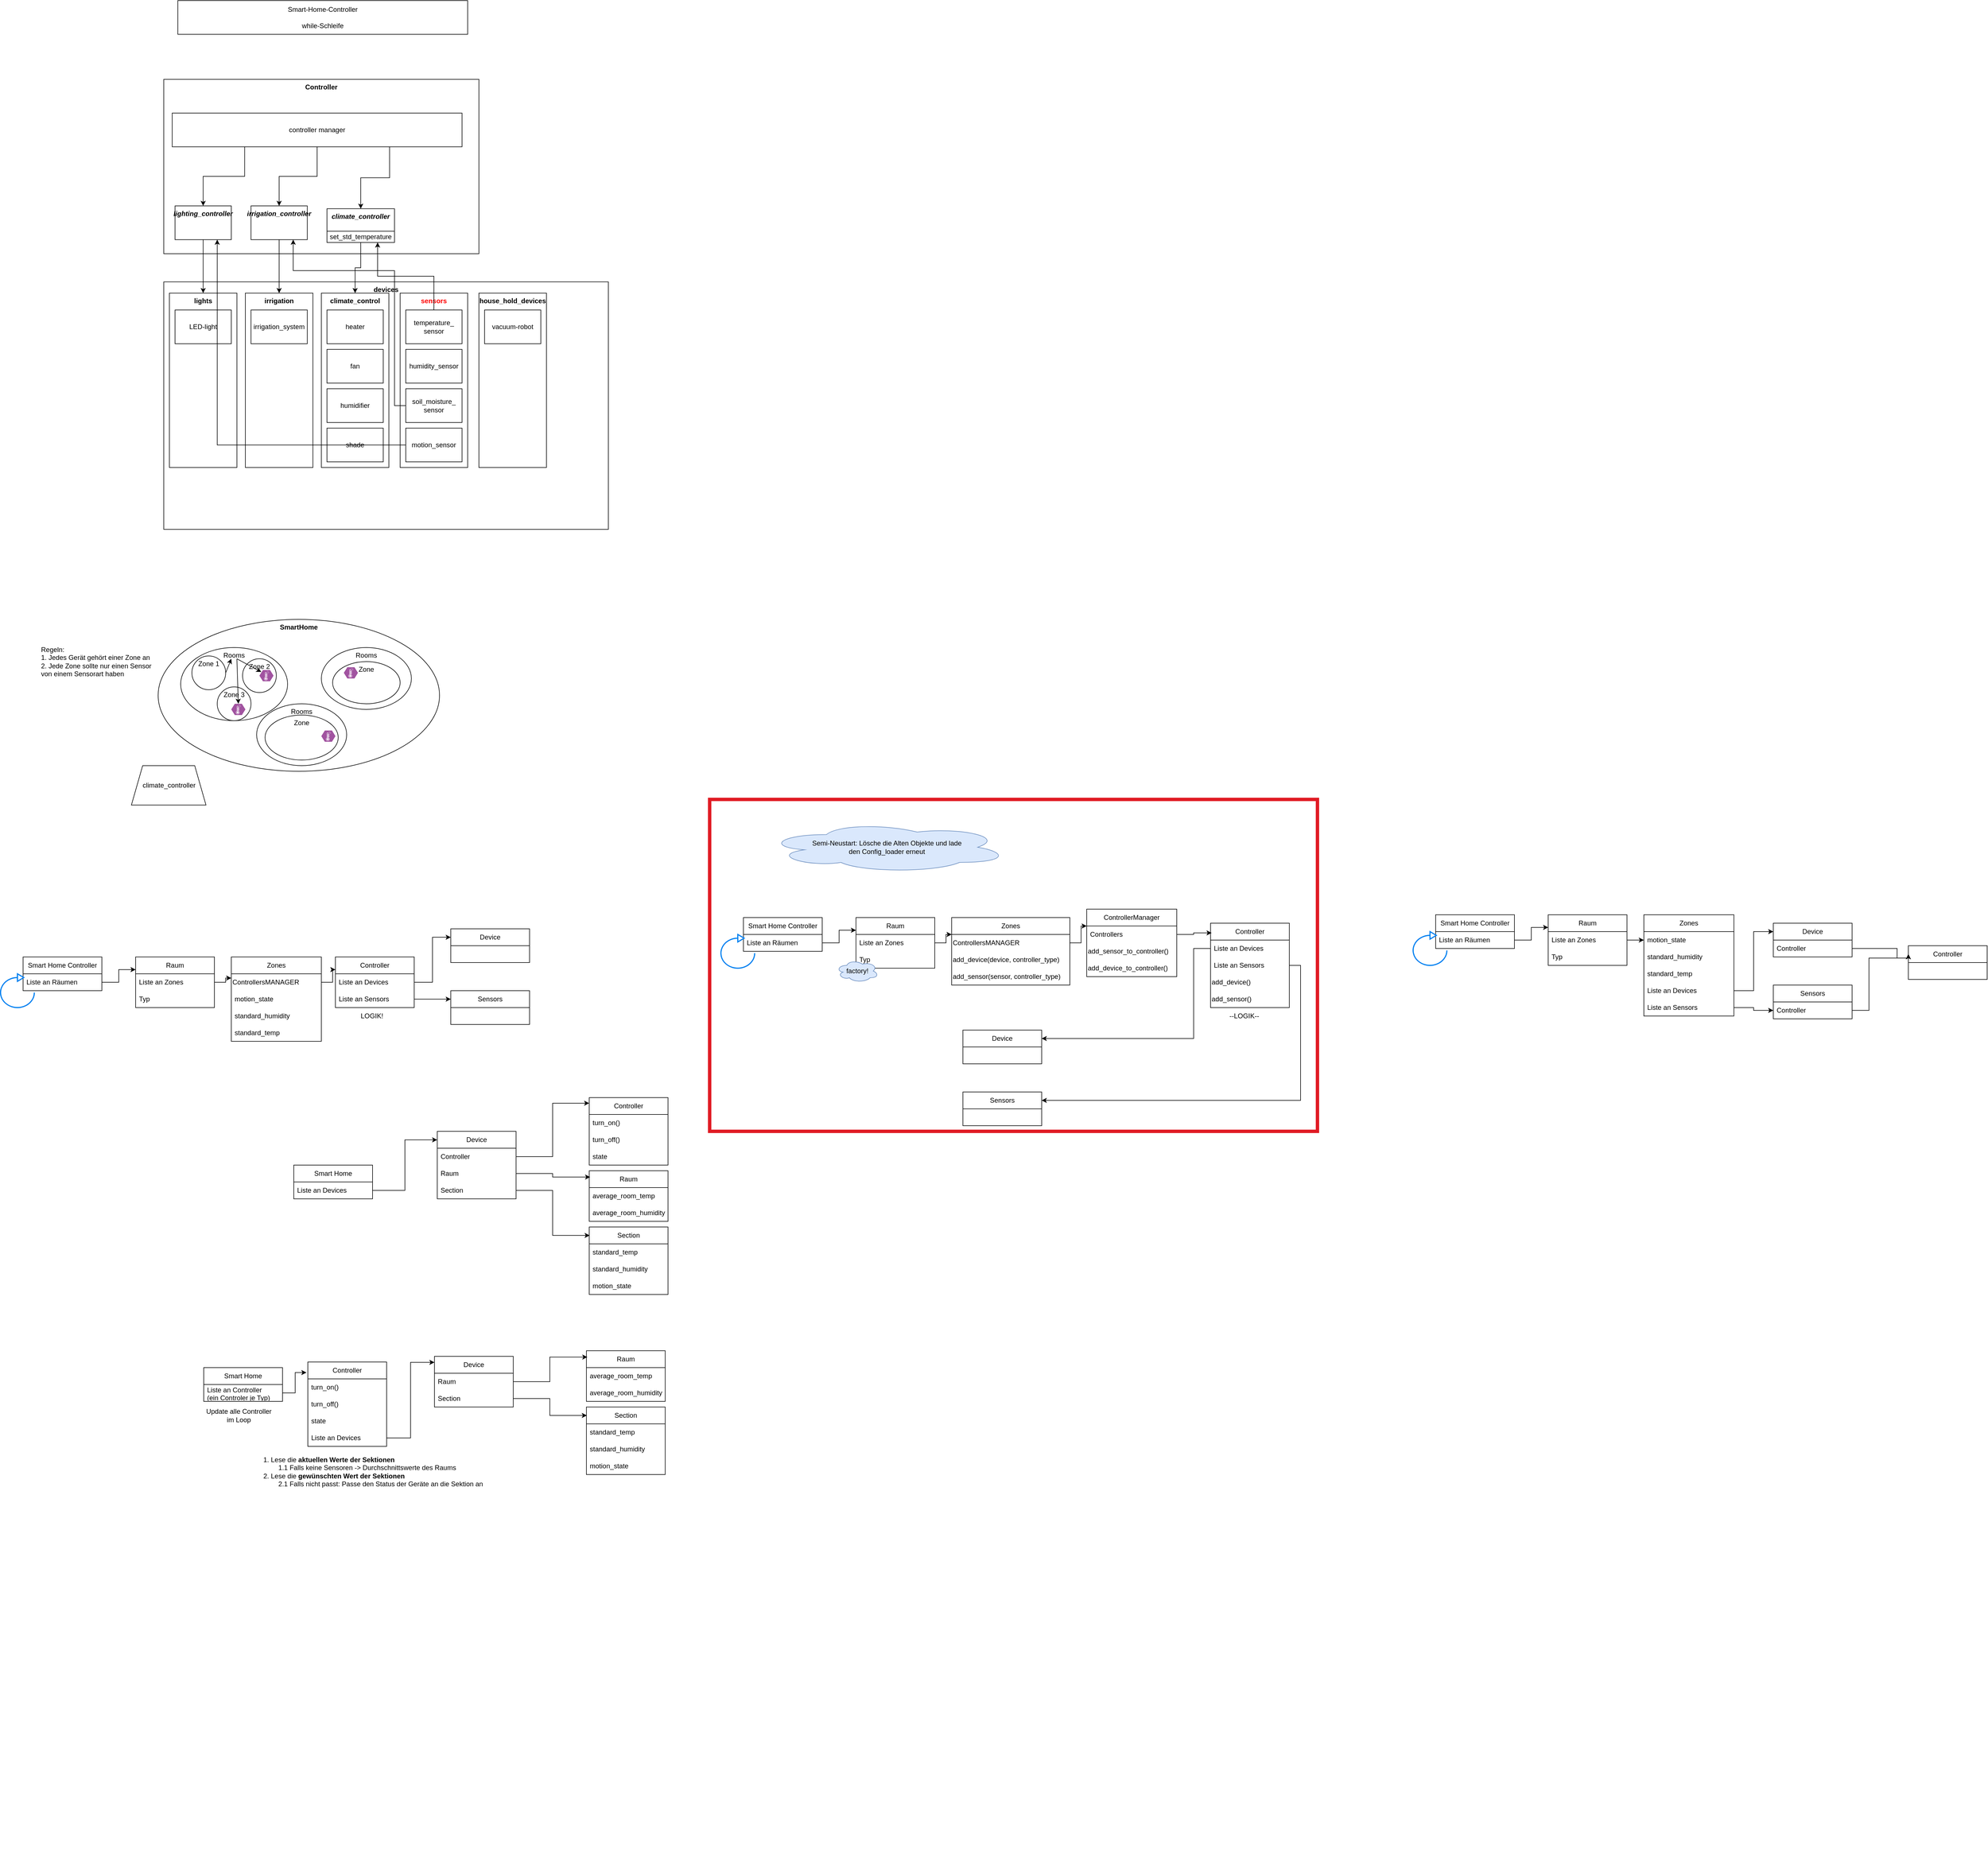 <mxfile version="21.5.0" type="device">
  <diagram name="Page-1" id="3SodYXNcprp1uOWqKZi8">
    <mxGraphModel dx="2950" dy="2312" grid="1" gridSize="10" guides="1" tooltips="1" connect="1" arrows="1" fold="1" page="1" pageScale="1" pageWidth="850" pageHeight="1100" math="0" shadow="0">
      <root>
        <mxCell id="0" />
        <mxCell id="1" parent="0" />
        <mxCell id="ZqLC6Pef5w7ZjlN8De3Y-1" value="" style="rounded=0;whiteSpace=wrap;html=1;fillColor=none;strokeColor=#e01b24;strokeWidth=6;" vertex="1" parent="1">
          <mxGeometry x="1100" y="1180" width="1080" height="590" as="geometry" />
        </mxCell>
        <mxCell id="PADeDN8NEYrVWBf_43Uk-1" value="&lt;div&gt;&lt;b&gt;devices&lt;/b&gt;&lt;/div&gt;" style="rounded=0;whiteSpace=wrap;html=1;verticalAlign=top;" parent="1" vertex="1">
          <mxGeometry x="130" y="260" width="790" height="440" as="geometry" />
        </mxCell>
        <mxCell id="PADeDN8NEYrVWBf_43Uk-6" value="sensors" style="rounded=0;whiteSpace=wrap;html=1;fontStyle=1;verticalAlign=top;fontColor=#FF0000;" parent="1" vertex="1">
          <mxGeometry x="550" y="280" width="120" height="310" as="geometry" />
        </mxCell>
        <mxCell id="PADeDN8NEYrVWBf_43Uk-17" value="Controller" style="rounded=0;whiteSpace=wrap;html=1;verticalAlign=top;fontStyle=1" parent="1" vertex="1">
          <mxGeometry x="130" y="-100" width="560" height="310" as="geometry" />
        </mxCell>
        <mxCell id="PADeDN8NEYrVWBf_43Uk-2" value="&lt;div&gt;&lt;b&gt;lights&lt;/b&gt;&lt;/div&gt;" style="rounded=0;whiteSpace=wrap;html=1;verticalAlign=top;" parent="1" vertex="1">
          <mxGeometry x="140" y="280" width="120" height="310" as="geometry" />
        </mxCell>
        <mxCell id="PADeDN8NEYrVWBf_43Uk-3" value="&lt;div&gt;&lt;b&gt;irrigation&lt;/b&gt;&lt;/div&gt;" style="rounded=0;whiteSpace=wrap;html=1;verticalAlign=top;" parent="1" vertex="1">
          <mxGeometry x="275" y="280" width="120" height="310" as="geometry" />
        </mxCell>
        <mxCell id="PADeDN8NEYrVWBf_43Uk-4" value="climate_control" style="rounded=0;whiteSpace=wrap;html=1;fontStyle=1;verticalAlign=top;" parent="1" vertex="1">
          <mxGeometry x="410" y="280" width="120" height="310" as="geometry" />
        </mxCell>
        <mxCell id="PADeDN8NEYrVWBf_43Uk-5" value="&lt;div&gt;LED-light&lt;/div&gt;" style="rounded=0;whiteSpace=wrap;html=1;" parent="1" vertex="1">
          <mxGeometry x="150" y="310" width="100" height="60" as="geometry" />
        </mxCell>
        <mxCell id="PADeDN8NEYrVWBf_43Uk-7" value="irrigation_system" style="rounded=0;whiteSpace=wrap;html=1;" parent="1" vertex="1">
          <mxGeometry x="285" y="310" width="100" height="60" as="geometry" />
        </mxCell>
        <mxCell id="PADeDN8NEYrVWBf_43Uk-8" value="heater" style="rounded=0;whiteSpace=wrap;html=1;" parent="1" vertex="1">
          <mxGeometry x="420" y="310" width="100" height="60" as="geometry" />
        </mxCell>
        <mxCell id="PADeDN8NEYrVWBf_43Uk-9" value="fan" style="rounded=0;whiteSpace=wrap;html=1;" parent="1" vertex="1">
          <mxGeometry x="420" y="380" width="100" height="60" as="geometry" />
        </mxCell>
        <mxCell id="PADeDN8NEYrVWBf_43Uk-10" value="humidifier" style="rounded=0;whiteSpace=wrap;html=1;" parent="1" vertex="1">
          <mxGeometry x="420" y="450" width="100" height="60" as="geometry" />
        </mxCell>
        <mxCell id="PADeDN8NEYrVWBf_43Uk-13" value="shade" style="rounded=0;whiteSpace=wrap;html=1;" parent="1" vertex="1">
          <mxGeometry x="420" y="520" width="100" height="60" as="geometry" />
        </mxCell>
        <mxCell id="PADeDN8NEYrVWBf_43Uk-21" style="edgeStyle=orthogonalEdgeStyle;rounded=0;orthogonalLoop=1;jettySize=auto;html=1;exitX=0.5;exitY=0;exitDx=0;exitDy=0;entryX=0.75;entryY=1;entryDx=0;entryDy=0;" parent="1" source="PADeDN8NEYrVWBf_43Uk-14" target="PADeDN8NEYrVWBf_43Uk-20" edge="1">
          <mxGeometry relative="1" as="geometry" />
        </mxCell>
        <mxCell id="PADeDN8NEYrVWBf_43Uk-14" value="&lt;div&gt;temperature_&lt;/div&gt;&lt;div&gt;sensor&lt;/div&gt;" style="rounded=0;whiteSpace=wrap;html=1;" parent="1" vertex="1">
          <mxGeometry x="560" y="310" width="100" height="60" as="geometry" />
        </mxCell>
        <mxCell id="PADeDN8NEYrVWBf_43Uk-15" value="humidity_sensor" style="rounded=0;whiteSpace=wrap;html=1;" parent="1" vertex="1">
          <mxGeometry x="560" y="380" width="100" height="60" as="geometry" />
        </mxCell>
        <mxCell id="PADeDN8NEYrVWBf_43Uk-23" style="edgeStyle=orthogonalEdgeStyle;rounded=0;orthogonalLoop=1;jettySize=auto;html=1;exitX=0;exitY=0.5;exitDx=0;exitDy=0;entryX=0.75;entryY=1;entryDx=0;entryDy=0;" parent="1" source="PADeDN8NEYrVWBf_43Uk-16" target="PADeDN8NEYrVWBf_43Uk-22" edge="1">
          <mxGeometry relative="1" as="geometry">
            <Array as="points">
              <mxPoint x="540" y="480" />
              <mxPoint x="540" y="240" />
              <mxPoint x="360" y="240" />
            </Array>
          </mxGeometry>
        </mxCell>
        <mxCell id="PADeDN8NEYrVWBf_43Uk-16" value="&lt;div&gt;soil_moisture_&lt;/div&gt;&lt;div&gt;sensor&lt;/div&gt;" style="rounded=0;whiteSpace=wrap;html=1;" parent="1" vertex="1">
          <mxGeometry x="560" y="450" width="100" height="60" as="geometry" />
        </mxCell>
        <mxCell id="PADeDN8NEYrVWBf_43Uk-19" style="edgeStyle=orthogonalEdgeStyle;rounded=0;orthogonalLoop=1;jettySize=auto;html=1;exitX=0.5;exitY=1;exitDx=0;exitDy=0;entryX=0.5;entryY=0;entryDx=0;entryDy=0;" parent="1" source="PADeDN8NEYrVWBf_43Uk-18" target="PADeDN8NEYrVWBf_43Uk-4" edge="1">
          <mxGeometry relative="1" as="geometry" />
        </mxCell>
        <mxCell id="PADeDN8NEYrVWBf_43Uk-18" value="&lt;i&gt;&lt;b&gt;climate_controller&lt;/b&gt;&lt;/i&gt;" style="rounded=0;whiteSpace=wrap;html=1;verticalAlign=top;" parent="1" vertex="1">
          <mxGeometry x="420" y="130" width="120" height="60" as="geometry" />
        </mxCell>
        <mxCell id="PADeDN8NEYrVWBf_43Uk-20" value="set_std_temperature" style="rounded=0;whiteSpace=wrap;html=1;" parent="1" vertex="1">
          <mxGeometry x="420" y="170" width="120" height="20" as="geometry" />
        </mxCell>
        <mxCell id="PADeDN8NEYrVWBf_43Uk-24" style="edgeStyle=orthogonalEdgeStyle;rounded=0;orthogonalLoop=1;jettySize=auto;html=1;exitX=0.5;exitY=1;exitDx=0;exitDy=0;" parent="1" source="PADeDN8NEYrVWBf_43Uk-22" edge="1">
          <mxGeometry relative="1" as="geometry">
            <mxPoint x="335" y="280" as="targetPoint" />
          </mxGeometry>
        </mxCell>
        <mxCell id="PADeDN8NEYrVWBf_43Uk-22" value="&lt;i&gt;&lt;b&gt;irrigation_controller&lt;/b&gt;&lt;/i&gt;" style="rounded=0;whiteSpace=wrap;html=1;verticalAlign=top;" parent="1" vertex="1">
          <mxGeometry x="285" y="125" width="100" height="60" as="geometry" />
        </mxCell>
        <mxCell id="PADeDN8NEYrVWBf_43Uk-28" style="edgeStyle=orthogonalEdgeStyle;rounded=0;orthogonalLoop=1;jettySize=auto;html=1;exitX=0.5;exitY=1;exitDx=0;exitDy=0;" parent="1" source="PADeDN8NEYrVWBf_43Uk-27" edge="1">
          <mxGeometry relative="1" as="geometry">
            <mxPoint x="200" y="280" as="targetPoint" />
          </mxGeometry>
        </mxCell>
        <mxCell id="PADeDN8NEYrVWBf_43Uk-27" value="&lt;div&gt;&lt;i&gt;&lt;b&gt;lighting_controller&lt;/b&gt;&lt;/i&gt;&lt;/div&gt;" style="rounded=0;whiteSpace=wrap;html=1;verticalAlign=top;" parent="1" vertex="1">
          <mxGeometry x="150" y="125" width="100" height="60" as="geometry" />
        </mxCell>
        <mxCell id="PADeDN8NEYrVWBf_43Uk-30" style="edgeStyle=orthogonalEdgeStyle;rounded=0;orthogonalLoop=1;jettySize=auto;html=1;exitX=0;exitY=0.5;exitDx=0;exitDy=0;entryX=0.75;entryY=1;entryDx=0;entryDy=0;" parent="1" source="PADeDN8NEYrVWBf_43Uk-29" target="PADeDN8NEYrVWBf_43Uk-27" edge="1">
          <mxGeometry relative="1" as="geometry" />
        </mxCell>
        <mxCell id="PADeDN8NEYrVWBf_43Uk-29" value="&lt;div&gt;motion_sensor&lt;/div&gt;" style="rounded=0;whiteSpace=wrap;html=1;" parent="1" vertex="1">
          <mxGeometry x="560" y="520" width="100" height="60" as="geometry" />
        </mxCell>
        <mxCell id="PADeDN8NEYrVWBf_43Uk-35" value="&lt;div&gt;Smart-Home-Controller&lt;/div&gt;&lt;br&gt;while-Schleife" style="rounded=0;whiteSpace=wrap;html=1;" parent="1" vertex="1">
          <mxGeometry x="155" y="-240" width="515" height="60" as="geometry" />
        </mxCell>
        <mxCell id="PADeDN8NEYrVWBf_43Uk-187" style="edgeStyle=orthogonalEdgeStyle;rounded=0;orthogonalLoop=1;jettySize=auto;html=1;exitX=0.25;exitY=1;exitDx=0;exitDy=0;" parent="1" source="PADeDN8NEYrVWBf_43Uk-36" target="PADeDN8NEYrVWBf_43Uk-27" edge="1">
          <mxGeometry relative="1" as="geometry" />
        </mxCell>
        <mxCell id="PADeDN8NEYrVWBf_43Uk-188" style="edgeStyle=orthogonalEdgeStyle;rounded=0;orthogonalLoop=1;jettySize=auto;html=1;exitX=0.5;exitY=1;exitDx=0;exitDy=0;entryX=0.5;entryY=0;entryDx=0;entryDy=0;" parent="1" source="PADeDN8NEYrVWBf_43Uk-36" target="PADeDN8NEYrVWBf_43Uk-22" edge="1">
          <mxGeometry relative="1" as="geometry" />
        </mxCell>
        <mxCell id="PADeDN8NEYrVWBf_43Uk-189" style="edgeStyle=orthogonalEdgeStyle;rounded=0;orthogonalLoop=1;jettySize=auto;html=1;exitX=0.75;exitY=1;exitDx=0;exitDy=0;entryX=0.5;entryY=0;entryDx=0;entryDy=0;" parent="1" source="PADeDN8NEYrVWBf_43Uk-36" target="PADeDN8NEYrVWBf_43Uk-18" edge="1">
          <mxGeometry relative="1" as="geometry" />
        </mxCell>
        <mxCell id="PADeDN8NEYrVWBf_43Uk-36" value="controller manager" style="rounded=0;whiteSpace=wrap;html=1;" parent="1" vertex="1">
          <mxGeometry x="145" y="-40" width="515" height="60" as="geometry" />
        </mxCell>
        <mxCell id="PADeDN8NEYrVWBf_43Uk-40" value="house_hold_devices" style="rounded=0;whiteSpace=wrap;html=1;fontStyle=1;verticalAlign=top;" parent="1" vertex="1">
          <mxGeometry x="690" y="280" width="120" height="310" as="geometry" />
        </mxCell>
        <mxCell id="PADeDN8NEYrVWBf_43Uk-41" value="vacuum-robot" style="rounded=0;whiteSpace=wrap;html=1;" parent="1" vertex="1">
          <mxGeometry x="700" y="310" width="100" height="60" as="geometry" />
        </mxCell>
        <mxCell id="PADeDN8NEYrVWBf_43Uk-42" value="SmartHome" style="ellipse;whiteSpace=wrap;html=1;fontStyle=1;verticalAlign=top;" parent="1" vertex="1">
          <mxGeometry x="120" y="860" width="500" height="270" as="geometry" />
        </mxCell>
        <mxCell id="PADeDN8NEYrVWBf_43Uk-44" value="&lt;div&gt;Rooms&lt;/div&gt;" style="ellipse;whiteSpace=wrap;html=1;verticalAlign=top;" parent="1" vertex="1">
          <mxGeometry x="160" y="910" width="190" height="130" as="geometry" />
        </mxCell>
        <mxCell id="PADeDN8NEYrVWBf_43Uk-45" value="&lt;div&gt;Rooms&lt;/div&gt;" style="ellipse;whiteSpace=wrap;html=1;verticalAlign=top;" parent="1" vertex="1">
          <mxGeometry x="410" y="910" width="160" height="110" as="geometry" />
        </mxCell>
        <mxCell id="PADeDN8NEYrVWBf_43Uk-46" value="&lt;div&gt;Rooms&lt;/div&gt;" style="ellipse;whiteSpace=wrap;html=1;verticalAlign=top;" parent="1" vertex="1">
          <mxGeometry x="295" y="1010" width="160" height="110" as="geometry" />
        </mxCell>
        <mxCell id="PADeDN8NEYrVWBf_43Uk-47" value="&lt;div&gt;Zone 1 &lt;/div&gt;" style="ellipse;whiteSpace=wrap;html=1;horizontal=1;verticalAlign=top;" parent="1" vertex="1">
          <mxGeometry x="180" y="925" width="60" height="60" as="geometry" />
        </mxCell>
        <mxCell id="PADeDN8NEYrVWBf_43Uk-48" value="Zone 2" style="ellipse;whiteSpace=wrap;html=1;horizontal=1;verticalAlign=top;" parent="1" vertex="1">
          <mxGeometry x="270" y="930" width="60" height="60" as="geometry" />
        </mxCell>
        <mxCell id="PADeDN8NEYrVWBf_43Uk-49" value="Zone" style="ellipse;whiteSpace=wrap;html=1;horizontal=1;verticalAlign=top;" parent="1" vertex="1">
          <mxGeometry x="310" y="1030" width="130" height="80" as="geometry" />
        </mxCell>
        <mxCell id="PADeDN8NEYrVWBf_43Uk-50" value="Zone" style="ellipse;whiteSpace=wrap;html=1;horizontal=1;verticalAlign=top;" parent="1" vertex="1">
          <mxGeometry x="430" y="935" width="120" height="75" as="geometry" />
        </mxCell>
        <mxCell id="PADeDN8NEYrVWBf_43Uk-53" value="" style="shape=image;html=1;verticalAlign=top;verticalLabelPosition=bottom;labelBackgroundColor=#ffffff;imageAspect=0;aspect=fixed;image=https://cdn2.iconfinder.com/data/icons/home-sweet-home-4/320/fan-128.png;fontColor=#FF2D03;" parent="1" vertex="1">
          <mxGeometry x="180" y="942.5" width="25" height="25" as="geometry" />
        </mxCell>
        <mxCell id="PADeDN8NEYrVWBf_43Uk-54" value="" style="shape=image;html=1;verticalAlign=top;verticalLabelPosition=bottom;labelBackgroundColor=#ffffff;imageAspect=0;aspect=fixed;image=https://cdn2.iconfinder.com/data/icons/home-sweet-home-4/320/fan-128.png;fontColor=#FF2D03;" parent="1" vertex="1">
          <mxGeometry x="205" y="942.5" width="25" height="25" as="geometry" />
        </mxCell>
        <mxCell id="PADeDN8NEYrVWBf_43Uk-55" value="" style="shape=image;html=1;verticalAlign=top;verticalLabelPosition=bottom;labelBackgroundColor=#ffffff;imageAspect=0;aspect=fixed;image=https://cdn2.iconfinder.com/data/icons/home-sweet-home-4/320/fan-128.png;fontColor=#FF2D03;" parent="1" vertex="1">
          <mxGeometry x="275" y="947.5" width="25" height="25" as="geometry" />
        </mxCell>
        <mxCell id="PADeDN8NEYrVWBf_43Uk-56" value="" style="shape=image;html=1;verticalAlign=top;verticalLabelPosition=bottom;labelBackgroundColor=#ffffff;imageAspect=0;aspect=fixed;image=https://cdn2.iconfinder.com/data/icons/home-sweet-home-4/320/fan-128.png;fontColor=#FF2D03;" parent="1" vertex="1">
          <mxGeometry x="335" y="1057.5" width="25" height="25" as="geometry" />
        </mxCell>
        <mxCell id="PADeDN8NEYrVWBf_43Uk-57" value="" style="shape=image;html=1;verticalAlign=top;verticalLabelPosition=bottom;labelBackgroundColor=#ffffff;imageAspect=0;aspect=fixed;image=https://cdn2.iconfinder.com/data/icons/home-sweet-home-4/320/fan-128.png;fontColor=#FF2D03;" parent="1" vertex="1">
          <mxGeometry x="357.5" y="1057.5" width="25" height="25" as="geometry" />
        </mxCell>
        <mxCell id="PADeDN8NEYrVWBf_43Uk-58" value="" style="shape=image;html=1;verticalAlign=top;verticalLabelPosition=bottom;labelBackgroundColor=#ffffff;imageAspect=0;aspect=fixed;image=https://cdn2.iconfinder.com/data/icons/home-sweet-home-4/320/fan-128.png;fontColor=#FF2D03;" parent="1" vertex="1">
          <mxGeometry x="350" y="1075" width="25" height="25" as="geometry" />
        </mxCell>
        <mxCell id="PADeDN8NEYrVWBf_43Uk-59" value="" style="shape=image;html=1;verticalAlign=top;verticalLabelPosition=bottom;labelBackgroundColor=#ffffff;imageAspect=0;aspect=fixed;image=https://cdn2.iconfinder.com/data/icons/home-sweet-home-4/320/fan-128.png;fontColor=#FF2D03;" parent="1" vertex="1">
          <mxGeometry x="487.5" y="965" width="25" height="25" as="geometry" />
        </mxCell>
        <mxCell id="PADeDN8NEYrVWBf_43Uk-60" value="" style="verticalLabelPosition=bottom;sketch=0;html=1;fillColor=#A153A0;strokeColor=#ffffff;verticalAlign=top;align=center;points=[[0,0.5,0],[0.125,0.25,0],[0.25,0,0],[0.5,0,0],[0.75,0,0],[0.875,0.25,0],[1,0.5,0],[0.875,0.75,0],[0.75,1,0],[0.5,1,0],[0.125,0.75,0]];pointerEvents=1;shape=mxgraph.cisco_safe.compositeIcon;bgIcon=mxgraph.cisco_safe.design.blank_device;resIcon=mxgraph.cisco_safe.design.sensor;" parent="1" vertex="1">
          <mxGeometry x="300" y="950" width="25" height="20" as="geometry" />
        </mxCell>
        <mxCell id="PADeDN8NEYrVWBf_43Uk-61" value="" style="verticalLabelPosition=bottom;sketch=0;html=1;fillColor=#A153A0;strokeColor=#ffffff;verticalAlign=top;align=center;points=[[0,0.5,0],[0.125,0.25,0],[0.25,0,0],[0.5,0,0],[0.75,0,0],[0.875,0.25,0],[1,0.5,0],[0.875,0.75,0],[0.75,1,0],[0.5,1,0],[0.125,0.75,0]];pointerEvents=1;shape=mxgraph.cisco_safe.compositeIcon;bgIcon=mxgraph.cisco_safe.design.blank_device;resIcon=mxgraph.cisco_safe.design.sensor;" parent="1" vertex="1">
          <mxGeometry x="410" y="1057.5" width="25" height="20" as="geometry" />
        </mxCell>
        <mxCell id="PADeDN8NEYrVWBf_43Uk-62" value="" style="verticalLabelPosition=bottom;sketch=0;html=1;fillColor=#A153A0;strokeColor=#ffffff;verticalAlign=top;align=center;points=[[0,0.5,0],[0.125,0.25,0],[0.25,0,0],[0.5,0,0],[0.75,0,0],[0.875,0.25,0],[1,0.5,0],[0.875,0.75,0],[0.75,1,0],[0.5,1,0],[0.125,0.75,0]];pointerEvents=1;shape=mxgraph.cisco_safe.compositeIcon;bgIcon=mxgraph.cisco_safe.design.blank_device;resIcon=mxgraph.cisco_safe.design.sensor;" parent="1" vertex="1">
          <mxGeometry x="450" y="945" width="25" height="20" as="geometry" />
        </mxCell>
        <mxCell id="PADeDN8NEYrVWBf_43Uk-63" value="&lt;div&gt;Zone 3&lt;/div&gt;" style="ellipse;whiteSpace=wrap;html=1;horizontal=1;verticalAlign=top;" parent="1" vertex="1">
          <mxGeometry x="225" y="980" width="60" height="60" as="geometry" />
        </mxCell>
        <mxCell id="PADeDN8NEYrVWBf_43Uk-64" value="" style="verticalLabelPosition=bottom;sketch=0;html=1;fillColor=#A153A0;strokeColor=#ffffff;verticalAlign=top;align=center;points=[[0,0.5,0],[0.125,0.25,0],[0.25,0,0],[0.5,0,0],[0.75,0,0],[0.875,0.25,0],[1,0.5,0],[0.875,0.75,0],[0.75,1,0],[0.5,1,0],[0.125,0.75,0]];pointerEvents=1;shape=mxgraph.cisco_safe.compositeIcon;bgIcon=mxgraph.cisco_safe.design.blank_device;resIcon=mxgraph.cisco_safe.design.sensor;" parent="1" vertex="1">
          <mxGeometry x="250" y="1010" width="25" height="20" as="geometry" />
        </mxCell>
        <mxCell id="PADeDN8NEYrVWBf_43Uk-66" value="" style="endArrow=classic;html=1;rounded=0;exitX=1;exitY=0.5;exitDx=0;exitDy=0;" parent="1" source="PADeDN8NEYrVWBf_43Uk-47" edge="1">
          <mxGeometry width="50" height="50" relative="1" as="geometry">
            <mxPoint x="220" y="960" as="sourcePoint" />
            <mxPoint x="250" y="930" as="targetPoint" />
          </mxGeometry>
        </mxCell>
        <mxCell id="PADeDN8NEYrVWBf_43Uk-67" value="" style="endArrow=classic;html=1;rounded=0;exitX=0.526;exitY=0.154;exitDx=0;exitDy=0;exitPerimeter=0;entryX=0.131;entryY=0.169;entryDx=0;entryDy=0;entryPerimeter=0;" parent="1" source="PADeDN8NEYrVWBf_43Uk-44" target="PADeDN8NEYrVWBf_43Uk-60" edge="1">
          <mxGeometry width="50" height="50" relative="1" as="geometry">
            <mxPoint x="250" y="980" as="sourcePoint" />
            <mxPoint x="300" y="930" as="targetPoint" />
          </mxGeometry>
        </mxCell>
        <mxCell id="PADeDN8NEYrVWBf_43Uk-69" value="" style="endArrow=classic;html=1;rounded=0;exitX=0.526;exitY=0.154;exitDx=0;exitDy=0;exitPerimeter=0;entryX=0.5;entryY=0;entryDx=0;entryDy=0;entryPerimeter=0;" parent="1" source="PADeDN8NEYrVWBf_43Uk-44" target="PADeDN8NEYrVWBf_43Uk-64" edge="1">
          <mxGeometry width="50" height="50" relative="1" as="geometry">
            <mxPoint x="250" y="980" as="sourcePoint" />
            <mxPoint x="300" y="930" as="targetPoint" />
          </mxGeometry>
        </mxCell>
        <mxCell id="PADeDN8NEYrVWBf_43Uk-70" value="&lt;div align=&quot;left&quot;&gt;Regeln:&lt;/div&gt;&lt;div align=&quot;left&quot;&gt;1. Jedes Gerät gehört einer Zone an&lt;br&gt;&lt;/div&gt;&lt;div&gt;2. Jede Zone sollte nur einen Sensor von einem Sensorart haben&lt;br&gt;&lt;/div&gt;" style="text;html=1;strokeColor=none;fillColor=none;align=left;verticalAlign=top;whiteSpace=wrap;rounded=0;" parent="1" vertex="1">
          <mxGeometry x="-90" y="900" width="210" height="130" as="geometry" />
        </mxCell>
        <mxCell id="PADeDN8NEYrVWBf_43Uk-73" value="climate_controller" style="shape=trapezoid;perimeter=trapezoidPerimeter;whiteSpace=wrap;html=1;fixedSize=1;" parent="1" vertex="1">
          <mxGeometry x="72.5" y="1120" width="132.5" height="70" as="geometry" />
        </mxCell>
        <mxCell id="PADeDN8NEYrVWBf_43Uk-74" value="" style="shape=image;html=1;verticalAlign=top;verticalLabelPosition=bottom;labelBackgroundColor=#ffffff;imageAspect=0;aspect=fixed;image=https://cdn2.iconfinder.com/data/icons/home-sweet-home-4/320/fan-128.png;fontColor=#FF2D03;" parent="1" vertex="1">
          <mxGeometry x="97.5" y="1165" width="25" height="25" as="geometry" />
        </mxCell>
        <mxCell id="PADeDN8NEYrVWBf_43Uk-75" value="" style="shape=image;html=1;verticalAlign=top;verticalLabelPosition=bottom;labelBackgroundColor=#ffffff;imageAspect=0;aspect=fixed;image=https://cdn2.iconfinder.com/data/icons/home-sweet-home-4/320/fan-128.png;fontColor=#FF2D03;" parent="1" vertex="1">
          <mxGeometry x="122.5" y="1165" width="25" height="25" as="geometry" />
        </mxCell>
        <mxCell id="PADeDN8NEYrVWBf_43Uk-76" value="" style="shape=image;html=1;verticalAlign=top;verticalLabelPosition=bottom;labelBackgroundColor=#ffffff;imageAspect=0;aspect=fixed;image=https://cdn2.iconfinder.com/data/icons/home-sweet-home-4/320/fan-128.png;fontColor=#FF2D03;" parent="1" vertex="1">
          <mxGeometry x="155" y="1165" width="25" height="25" as="geometry" />
        </mxCell>
        <mxCell id="PADeDN8NEYrVWBf_43Uk-77" value="Controller" style="swimlane;fontStyle=0;childLayout=stackLayout;horizontal=1;startSize=30;horizontalStack=0;resizeParent=1;resizeParentMax=0;resizeLast=0;collapsible=1;marginBottom=0;whiteSpace=wrap;html=1;" parent="1" vertex="1">
          <mxGeometry x="435" y="1460" width="140" height="90" as="geometry" />
        </mxCell>
        <mxCell id="PADeDN8NEYrVWBf_43Uk-78" value="Liste an Devices" style="text;strokeColor=none;fillColor=none;align=left;verticalAlign=middle;spacingLeft=4;spacingRight=4;overflow=hidden;points=[[0,0.5],[1,0.5]];portConstraint=eastwest;rotatable=0;whiteSpace=wrap;html=1;" parent="PADeDN8NEYrVWBf_43Uk-77" vertex="1">
          <mxGeometry y="30" width="140" height="30" as="geometry" />
        </mxCell>
        <mxCell id="PADeDN8NEYrVWBf_43Uk-174" value="Liste an Sensors" style="text;strokeColor=none;fillColor=none;align=left;verticalAlign=middle;spacingLeft=4;spacingRight=4;overflow=hidden;points=[[0,0.5],[1,0.5]];portConstraint=eastwest;rotatable=0;whiteSpace=wrap;html=1;" parent="PADeDN8NEYrVWBf_43Uk-77" vertex="1">
          <mxGeometry y="60" width="140" height="30" as="geometry" />
        </mxCell>
        <mxCell id="PADeDN8NEYrVWBf_43Uk-81" value="Device" style="swimlane;fontStyle=0;childLayout=stackLayout;horizontal=1;startSize=30;horizontalStack=0;resizeParent=1;resizeParentMax=0;resizeLast=0;collapsible=1;marginBottom=0;whiteSpace=wrap;html=1;" parent="1" vertex="1">
          <mxGeometry x="640" y="1410" width="140" height="60" as="geometry" />
        </mxCell>
        <mxCell id="PADeDN8NEYrVWBf_43Uk-87" value="Raum" style="swimlane;fontStyle=0;childLayout=stackLayout;horizontal=1;startSize=30;horizontalStack=0;resizeParent=1;resizeParentMax=0;resizeLast=0;collapsible=1;marginBottom=0;whiteSpace=wrap;html=1;" parent="1" vertex="1">
          <mxGeometry x="80" y="1460" width="140" height="90" as="geometry" />
        </mxCell>
        <mxCell id="PADeDN8NEYrVWBf_43Uk-88" value="Liste an Zones" style="text;strokeColor=none;fillColor=none;align=left;verticalAlign=middle;spacingLeft=4;spacingRight=4;overflow=hidden;points=[[0,0.5],[1,0.5]];portConstraint=eastwest;rotatable=0;whiteSpace=wrap;html=1;" parent="PADeDN8NEYrVWBf_43Uk-87" vertex="1">
          <mxGeometry y="30" width="140" height="30" as="geometry" />
        </mxCell>
        <mxCell id="PADeDN8NEYrVWBf_43Uk-175" value="Typ" style="text;strokeColor=none;fillColor=none;align=left;verticalAlign=middle;spacingLeft=4;spacingRight=4;overflow=hidden;points=[[0,0.5],[1,0.5]];portConstraint=eastwest;rotatable=0;whiteSpace=wrap;html=1;" parent="PADeDN8NEYrVWBf_43Uk-87" vertex="1">
          <mxGeometry y="60" width="140" height="30" as="geometry" />
        </mxCell>
        <mxCell id="PADeDN8NEYrVWBf_43Uk-92" value="Zones" style="swimlane;fontStyle=0;childLayout=stackLayout;horizontal=1;startSize=30;horizontalStack=0;resizeParent=1;resizeParentMax=0;resizeLast=0;collapsible=1;marginBottom=0;whiteSpace=wrap;html=1;" parent="1" vertex="1">
          <mxGeometry x="250" y="1460" width="160" height="150" as="geometry" />
        </mxCell>
        <mxCell id="PADeDN8NEYrVWBf_43Uk-93" value="&lt;div align=&quot;left&quot;&gt;ControllersMANAGER&lt;br&gt;&lt;/div&gt;" style="text;html=1;align=left;verticalAlign=middle;resizable=0;points=[];autosize=1;strokeColor=none;fillColor=none;" parent="PADeDN8NEYrVWBf_43Uk-92" vertex="1">
          <mxGeometry y="30" width="160" height="30" as="geometry" />
        </mxCell>
        <mxCell id="PADeDN8NEYrVWBf_43Uk-183" value="motion_state" style="text;strokeColor=none;fillColor=none;align=left;verticalAlign=middle;spacingLeft=4;spacingRight=4;overflow=hidden;points=[[0,0.5],[1,0.5]];portConstraint=eastwest;rotatable=0;whiteSpace=wrap;html=1;" parent="PADeDN8NEYrVWBf_43Uk-92" vertex="1">
          <mxGeometry y="60" width="160" height="30" as="geometry" />
        </mxCell>
        <mxCell id="PADeDN8NEYrVWBf_43Uk-182" value="&lt;div&gt;standard_humidity&lt;/div&gt;" style="text;strokeColor=none;fillColor=none;align=left;verticalAlign=middle;spacingLeft=4;spacingRight=4;overflow=hidden;points=[[0,0.5],[1,0.5]];portConstraint=eastwest;rotatable=0;whiteSpace=wrap;html=1;" parent="PADeDN8NEYrVWBf_43Uk-92" vertex="1">
          <mxGeometry y="90" width="160" height="30" as="geometry" />
        </mxCell>
        <mxCell id="PADeDN8NEYrVWBf_43Uk-181" value="standard_temp" style="text;strokeColor=none;fillColor=none;align=left;verticalAlign=middle;spacingLeft=4;spacingRight=4;overflow=hidden;points=[[0,0.5],[1,0.5]];portConstraint=eastwest;rotatable=0;whiteSpace=wrap;html=1;" parent="PADeDN8NEYrVWBf_43Uk-92" vertex="1">
          <mxGeometry y="120" width="160" height="30" as="geometry" />
        </mxCell>
        <mxCell id="PADeDN8NEYrVWBf_43Uk-94" style="edgeStyle=orthogonalEdgeStyle;rounded=0;orthogonalLoop=1;jettySize=auto;html=1;exitX=1;exitY=0.5;exitDx=0;exitDy=0;entryX=0;entryY=0.25;entryDx=0;entryDy=0;" parent="1" source="PADeDN8NEYrVWBf_43Uk-78" target="PADeDN8NEYrVWBf_43Uk-81" edge="1">
          <mxGeometry relative="1" as="geometry" />
        </mxCell>
        <mxCell id="PADeDN8NEYrVWBf_43Uk-95" style="edgeStyle=orthogonalEdgeStyle;rounded=0;orthogonalLoop=1;jettySize=auto;html=1;entryX=0;entryY=0.25;entryDx=0;entryDy=0;" parent="1" source="PADeDN8NEYrVWBf_43Uk-93" target="PADeDN8NEYrVWBf_43Uk-77" edge="1">
          <mxGeometry relative="1" as="geometry" />
        </mxCell>
        <mxCell id="PADeDN8NEYrVWBf_43Uk-96" style="edgeStyle=orthogonalEdgeStyle;rounded=0;orthogonalLoop=1;jettySize=auto;html=1;entryX=0;entryY=0.25;entryDx=0;entryDy=0;" parent="1" source="PADeDN8NEYrVWBf_43Uk-88" target="PADeDN8NEYrVWBf_43Uk-92" edge="1">
          <mxGeometry relative="1" as="geometry" />
        </mxCell>
        <mxCell id="PADeDN8NEYrVWBf_43Uk-100" value="Device" style="swimlane;fontStyle=0;childLayout=stackLayout;horizontal=1;startSize=30;horizontalStack=0;resizeParent=1;resizeParentMax=0;resizeLast=0;collapsible=1;marginBottom=0;whiteSpace=wrap;html=1;" parent="1" vertex="1">
          <mxGeometry x="616" y="1770" width="140" height="120" as="geometry" />
        </mxCell>
        <mxCell id="PADeDN8NEYrVWBf_43Uk-101" value="Controller" style="text;strokeColor=none;fillColor=none;align=left;verticalAlign=middle;spacingLeft=4;spacingRight=4;overflow=hidden;points=[[0,0.5],[1,0.5]];portConstraint=eastwest;rotatable=0;whiteSpace=wrap;html=1;" parent="PADeDN8NEYrVWBf_43Uk-100" vertex="1">
          <mxGeometry y="30" width="140" height="30" as="geometry" />
        </mxCell>
        <mxCell id="PADeDN8NEYrVWBf_43Uk-102" value="Raum" style="text;strokeColor=none;fillColor=none;align=left;verticalAlign=middle;spacingLeft=4;spacingRight=4;overflow=hidden;points=[[0,0.5],[1,0.5]];portConstraint=eastwest;rotatable=0;whiteSpace=wrap;html=1;" parent="PADeDN8NEYrVWBf_43Uk-100" vertex="1">
          <mxGeometry y="60" width="140" height="30" as="geometry" />
        </mxCell>
        <mxCell id="PADeDN8NEYrVWBf_43Uk-103" value="Section" style="text;strokeColor=none;fillColor=none;align=left;verticalAlign=middle;spacingLeft=4;spacingRight=4;overflow=hidden;points=[[0,0.5],[1,0.5]];portConstraint=eastwest;rotatable=0;whiteSpace=wrap;html=1;" parent="PADeDN8NEYrVWBf_43Uk-100" vertex="1">
          <mxGeometry y="90" width="140" height="30" as="geometry" />
        </mxCell>
        <mxCell id="PADeDN8NEYrVWBf_43Uk-104" value="Smart Home Controller" style="swimlane;fontStyle=0;childLayout=stackLayout;horizontal=1;startSize=30;horizontalStack=0;resizeParent=1;resizeParentMax=0;resizeLast=0;collapsible=1;marginBottom=0;whiteSpace=wrap;html=1;" parent="1" vertex="1">
          <mxGeometry x="-120" y="1460" width="140" height="60" as="geometry" />
        </mxCell>
        <mxCell id="PADeDN8NEYrVWBf_43Uk-105" value="Liste an Räumen" style="text;strokeColor=none;fillColor=none;align=left;verticalAlign=middle;spacingLeft=4;spacingRight=4;overflow=hidden;points=[[0,0.5],[1,0.5]];portConstraint=eastwest;rotatable=0;whiteSpace=wrap;html=1;" parent="PADeDN8NEYrVWBf_43Uk-104" vertex="1">
          <mxGeometry y="30" width="140" height="30" as="geometry" />
        </mxCell>
        <mxCell id="PADeDN8NEYrVWBf_43Uk-106" style="edgeStyle=orthogonalEdgeStyle;rounded=0;orthogonalLoop=1;jettySize=auto;html=1;exitX=1;exitY=0.5;exitDx=0;exitDy=0;entryX=0;entryY=0.25;entryDx=0;entryDy=0;" parent="1" source="PADeDN8NEYrVWBf_43Uk-105" target="PADeDN8NEYrVWBf_43Uk-87" edge="1">
          <mxGeometry relative="1" as="geometry" />
        </mxCell>
        <mxCell id="PADeDN8NEYrVWBf_43Uk-107" value="Smart Home" style="swimlane;fontStyle=0;childLayout=stackLayout;horizontal=1;startSize=30;horizontalStack=0;resizeParent=1;resizeParentMax=0;resizeLast=0;collapsible=1;marginBottom=0;whiteSpace=wrap;html=1;" parent="1" vertex="1">
          <mxGeometry x="361" y="1830" width="140" height="60" as="geometry" />
        </mxCell>
        <mxCell id="PADeDN8NEYrVWBf_43Uk-108" value="Liste an Devices" style="text;strokeColor=none;fillColor=none;align=left;verticalAlign=middle;spacingLeft=4;spacingRight=4;overflow=hidden;points=[[0,0.5],[1,0.5]];portConstraint=eastwest;rotatable=0;whiteSpace=wrap;html=1;" parent="PADeDN8NEYrVWBf_43Uk-107" vertex="1">
          <mxGeometry y="30" width="140" height="30" as="geometry" />
        </mxCell>
        <mxCell id="PADeDN8NEYrVWBf_43Uk-109" style="edgeStyle=orthogonalEdgeStyle;rounded=0;orthogonalLoop=1;jettySize=auto;html=1;exitX=1;exitY=0.5;exitDx=0;exitDy=0;entryX=-0.001;entryY=0.126;entryDx=0;entryDy=0;entryPerimeter=0;" parent="1" source="PADeDN8NEYrVWBf_43Uk-108" target="PADeDN8NEYrVWBf_43Uk-100" edge="1">
          <mxGeometry relative="1" as="geometry" />
        </mxCell>
        <mxCell id="PADeDN8NEYrVWBf_43Uk-126" value="Controller" style="swimlane;fontStyle=0;childLayout=stackLayout;horizontal=1;startSize=30;horizontalStack=0;resizeParent=1;resizeParentMax=0;resizeLast=0;collapsible=1;marginBottom=0;whiteSpace=wrap;html=1;" parent="1" vertex="1">
          <mxGeometry x="886" y="1710" width="140" height="120" as="geometry" />
        </mxCell>
        <mxCell id="PADeDN8NEYrVWBf_43Uk-127" value="turn_on()" style="text;strokeColor=none;fillColor=none;align=left;verticalAlign=middle;spacingLeft=4;spacingRight=4;overflow=hidden;points=[[0,0.5],[1,0.5]];portConstraint=eastwest;rotatable=0;whiteSpace=wrap;html=1;" parent="PADeDN8NEYrVWBf_43Uk-126" vertex="1">
          <mxGeometry y="30" width="140" height="30" as="geometry" />
        </mxCell>
        <mxCell id="PADeDN8NEYrVWBf_43Uk-128" value="turn_off()" style="text;strokeColor=none;fillColor=none;align=left;verticalAlign=middle;spacingLeft=4;spacingRight=4;overflow=hidden;points=[[0,0.5],[1,0.5]];portConstraint=eastwest;rotatable=0;whiteSpace=wrap;html=1;" parent="PADeDN8NEYrVWBf_43Uk-126" vertex="1">
          <mxGeometry y="60" width="140" height="30" as="geometry" />
        </mxCell>
        <mxCell id="PADeDN8NEYrVWBf_43Uk-129" value="state" style="text;strokeColor=none;fillColor=none;align=left;verticalAlign=middle;spacingLeft=4;spacingRight=4;overflow=hidden;points=[[0,0.5],[1,0.5]];portConstraint=eastwest;rotatable=0;whiteSpace=wrap;html=1;" parent="PADeDN8NEYrVWBf_43Uk-126" vertex="1">
          <mxGeometry y="90" width="140" height="30" as="geometry" />
        </mxCell>
        <mxCell id="PADeDN8NEYrVWBf_43Uk-130" style="edgeStyle=orthogonalEdgeStyle;rounded=0;orthogonalLoop=1;jettySize=auto;html=1;exitX=1;exitY=0.5;exitDx=0;exitDy=0;entryX=0;entryY=0.083;entryDx=0;entryDy=0;entryPerimeter=0;" parent="1" source="PADeDN8NEYrVWBf_43Uk-101" target="PADeDN8NEYrVWBf_43Uk-126" edge="1">
          <mxGeometry relative="1" as="geometry" />
        </mxCell>
        <mxCell id="PADeDN8NEYrVWBf_43Uk-131" value="Raum" style="swimlane;fontStyle=0;childLayout=stackLayout;horizontal=1;startSize=30;horizontalStack=0;resizeParent=1;resizeParentMax=0;resizeLast=0;collapsible=1;marginBottom=0;whiteSpace=wrap;html=1;" parent="1" vertex="1">
          <mxGeometry x="886" y="1840" width="140" height="90" as="geometry" />
        </mxCell>
        <mxCell id="PADeDN8NEYrVWBf_43Uk-132" value="average_room_temp" style="text;strokeColor=none;fillColor=none;align=left;verticalAlign=middle;spacingLeft=4;spacingRight=4;overflow=hidden;points=[[0,0.5],[1,0.5]];portConstraint=eastwest;rotatable=0;whiteSpace=wrap;html=1;" parent="PADeDN8NEYrVWBf_43Uk-131" vertex="1">
          <mxGeometry y="30" width="140" height="30" as="geometry" />
        </mxCell>
        <mxCell id="PADeDN8NEYrVWBf_43Uk-133" value="average_room_humidity" style="text;strokeColor=none;fillColor=none;align=left;verticalAlign=middle;spacingLeft=4;spacingRight=4;overflow=hidden;points=[[0,0.5],[1,0.5]];portConstraint=eastwest;rotatable=0;whiteSpace=wrap;html=1;" parent="PADeDN8NEYrVWBf_43Uk-131" vertex="1">
          <mxGeometry y="60" width="140" height="30" as="geometry" />
        </mxCell>
        <mxCell id="PADeDN8NEYrVWBf_43Uk-135" style="edgeStyle=orthogonalEdgeStyle;rounded=0;orthogonalLoop=1;jettySize=auto;html=1;entryX=0.012;entryY=0.125;entryDx=0;entryDy=0;entryPerimeter=0;" parent="1" source="PADeDN8NEYrVWBf_43Uk-102" target="PADeDN8NEYrVWBf_43Uk-131" edge="1">
          <mxGeometry relative="1" as="geometry" />
        </mxCell>
        <mxCell id="PADeDN8NEYrVWBf_43Uk-136" value="Section" style="swimlane;fontStyle=0;childLayout=stackLayout;horizontal=1;startSize=30;horizontalStack=0;resizeParent=1;resizeParentMax=0;resizeLast=0;collapsible=1;marginBottom=0;whiteSpace=wrap;html=1;" parent="1" vertex="1">
          <mxGeometry x="886" y="1940" width="140" height="120" as="geometry" />
        </mxCell>
        <mxCell id="PADeDN8NEYrVWBf_43Uk-137" value="standard_temp" style="text;strokeColor=none;fillColor=none;align=left;verticalAlign=middle;spacingLeft=4;spacingRight=4;overflow=hidden;points=[[0,0.5],[1,0.5]];portConstraint=eastwest;rotatable=0;whiteSpace=wrap;html=1;" parent="PADeDN8NEYrVWBf_43Uk-136" vertex="1">
          <mxGeometry y="30" width="140" height="30" as="geometry" />
        </mxCell>
        <mxCell id="PADeDN8NEYrVWBf_43Uk-139" value="&lt;div&gt;standard_humidity&lt;/div&gt;" style="text;strokeColor=none;fillColor=none;align=left;verticalAlign=middle;spacingLeft=4;spacingRight=4;overflow=hidden;points=[[0,0.5],[1,0.5]];portConstraint=eastwest;rotatable=0;whiteSpace=wrap;html=1;" parent="PADeDN8NEYrVWBf_43Uk-136" vertex="1">
          <mxGeometry y="60" width="140" height="30" as="geometry" />
        </mxCell>
        <mxCell id="PADeDN8NEYrVWBf_43Uk-138" value="motion_state" style="text;strokeColor=none;fillColor=none;align=left;verticalAlign=middle;spacingLeft=4;spacingRight=4;overflow=hidden;points=[[0,0.5],[1,0.5]];portConstraint=eastwest;rotatable=0;whiteSpace=wrap;html=1;" parent="PADeDN8NEYrVWBf_43Uk-136" vertex="1">
          <mxGeometry y="90" width="140" height="30" as="geometry" />
        </mxCell>
        <mxCell id="PADeDN8NEYrVWBf_43Uk-140" style="edgeStyle=orthogonalEdgeStyle;rounded=0;orthogonalLoop=1;jettySize=auto;html=1;exitX=1;exitY=0.5;exitDx=0;exitDy=0;entryX=0.006;entryY=0.125;entryDx=0;entryDy=0;entryPerimeter=0;" parent="1" source="PADeDN8NEYrVWBf_43Uk-103" target="PADeDN8NEYrVWBf_43Uk-136" edge="1">
          <mxGeometry relative="1" as="geometry" />
        </mxCell>
        <mxCell id="PADeDN8NEYrVWBf_43Uk-141" value="Device" style="swimlane;fontStyle=0;childLayout=stackLayout;horizontal=1;startSize=30;horizontalStack=0;resizeParent=1;resizeParentMax=0;resizeLast=0;collapsible=1;marginBottom=0;whiteSpace=wrap;html=1;" parent="1" vertex="1">
          <mxGeometry x="611" y="2170" width="140" height="90" as="geometry" />
        </mxCell>
        <mxCell id="PADeDN8NEYrVWBf_43Uk-143" value="Raum" style="text;strokeColor=none;fillColor=none;align=left;verticalAlign=middle;spacingLeft=4;spacingRight=4;overflow=hidden;points=[[0,0.5],[1,0.5]];portConstraint=eastwest;rotatable=0;whiteSpace=wrap;html=1;" parent="PADeDN8NEYrVWBf_43Uk-141" vertex="1">
          <mxGeometry y="30" width="140" height="30" as="geometry" />
        </mxCell>
        <mxCell id="PADeDN8NEYrVWBf_43Uk-144" value="Section" style="text;strokeColor=none;fillColor=none;align=left;verticalAlign=middle;spacingLeft=4;spacingRight=4;overflow=hidden;points=[[0,0.5],[1,0.5]];portConstraint=eastwest;rotatable=0;whiteSpace=wrap;html=1;" parent="PADeDN8NEYrVWBf_43Uk-141" vertex="1">
          <mxGeometry y="60" width="140" height="30" as="geometry" />
        </mxCell>
        <mxCell id="PADeDN8NEYrVWBf_43Uk-145" value="Smart Home" style="swimlane;fontStyle=0;childLayout=stackLayout;horizontal=1;startSize=30;horizontalStack=0;resizeParent=1;resizeParentMax=0;resizeLast=0;collapsible=1;marginBottom=0;whiteSpace=wrap;html=1;" parent="1" vertex="1">
          <mxGeometry x="201" y="2190" width="140" height="60" as="geometry" />
        </mxCell>
        <mxCell id="PADeDN8NEYrVWBf_43Uk-146" value="Liste an Controller&lt;br&gt;(ein Controler je Typ)" style="text;strokeColor=none;fillColor=none;align=left;verticalAlign=middle;spacingLeft=4;spacingRight=4;overflow=hidden;points=[[0,0.5],[1,0.5]];portConstraint=eastwest;rotatable=0;whiteSpace=wrap;html=1;" parent="PADeDN8NEYrVWBf_43Uk-145" vertex="1">
          <mxGeometry y="30" width="140" height="30" as="geometry" />
        </mxCell>
        <mxCell id="PADeDN8NEYrVWBf_43Uk-148" value="Controller" style="swimlane;fontStyle=0;childLayout=stackLayout;horizontal=1;startSize=30;horizontalStack=0;resizeParent=1;resizeParentMax=0;resizeLast=0;collapsible=1;marginBottom=0;whiteSpace=wrap;html=1;" parent="1" vertex="1">
          <mxGeometry x="386" y="2180" width="140" height="150" as="geometry" />
        </mxCell>
        <mxCell id="PADeDN8NEYrVWBf_43Uk-149" value="turn_on()" style="text;strokeColor=none;fillColor=none;align=left;verticalAlign=middle;spacingLeft=4;spacingRight=4;overflow=hidden;points=[[0,0.5],[1,0.5]];portConstraint=eastwest;rotatable=0;whiteSpace=wrap;html=1;" parent="PADeDN8NEYrVWBf_43Uk-148" vertex="1">
          <mxGeometry y="30" width="140" height="30" as="geometry" />
        </mxCell>
        <mxCell id="PADeDN8NEYrVWBf_43Uk-150" value="turn_off()" style="text;strokeColor=none;fillColor=none;align=left;verticalAlign=middle;spacingLeft=4;spacingRight=4;overflow=hidden;points=[[0,0.5],[1,0.5]];portConstraint=eastwest;rotatable=0;whiteSpace=wrap;html=1;" parent="PADeDN8NEYrVWBf_43Uk-148" vertex="1">
          <mxGeometry y="60" width="140" height="30" as="geometry" />
        </mxCell>
        <mxCell id="PADeDN8NEYrVWBf_43Uk-151" value="state" style="text;strokeColor=none;fillColor=none;align=left;verticalAlign=middle;spacingLeft=4;spacingRight=4;overflow=hidden;points=[[0,0.5],[1,0.5]];portConstraint=eastwest;rotatable=0;whiteSpace=wrap;html=1;" parent="PADeDN8NEYrVWBf_43Uk-148" vertex="1">
          <mxGeometry y="90" width="140" height="30" as="geometry" />
        </mxCell>
        <mxCell id="PADeDN8NEYrVWBf_43Uk-163" value="Liste an Devices" style="text;strokeColor=none;fillColor=none;align=left;verticalAlign=middle;spacingLeft=4;spacingRight=4;overflow=hidden;points=[[0,0.5],[1,0.5]];portConstraint=eastwest;rotatable=0;whiteSpace=wrap;html=1;" parent="PADeDN8NEYrVWBf_43Uk-148" vertex="1">
          <mxGeometry y="120" width="140" height="30" as="geometry" />
        </mxCell>
        <mxCell id="PADeDN8NEYrVWBf_43Uk-153" value="Raum" style="swimlane;fontStyle=0;childLayout=stackLayout;horizontal=1;startSize=30;horizontalStack=0;resizeParent=1;resizeParentMax=0;resizeLast=0;collapsible=1;marginBottom=0;whiteSpace=wrap;html=1;" parent="1" vertex="1">
          <mxGeometry x="881" y="2160" width="140" height="90" as="geometry" />
        </mxCell>
        <mxCell id="PADeDN8NEYrVWBf_43Uk-154" value="average_room_temp" style="text;strokeColor=none;fillColor=none;align=left;verticalAlign=middle;spacingLeft=4;spacingRight=4;overflow=hidden;points=[[0,0.5],[1,0.5]];portConstraint=eastwest;rotatable=0;whiteSpace=wrap;html=1;" parent="PADeDN8NEYrVWBf_43Uk-153" vertex="1">
          <mxGeometry y="30" width="140" height="30" as="geometry" />
        </mxCell>
        <mxCell id="PADeDN8NEYrVWBf_43Uk-155" value="average_room_humidity" style="text;strokeColor=none;fillColor=none;align=left;verticalAlign=middle;spacingLeft=4;spacingRight=4;overflow=hidden;points=[[0,0.5],[1,0.5]];portConstraint=eastwest;rotatable=0;whiteSpace=wrap;html=1;" parent="PADeDN8NEYrVWBf_43Uk-153" vertex="1">
          <mxGeometry y="60" width="140" height="30" as="geometry" />
        </mxCell>
        <mxCell id="PADeDN8NEYrVWBf_43Uk-156" style="edgeStyle=orthogonalEdgeStyle;rounded=0;orthogonalLoop=1;jettySize=auto;html=1;entryX=0.012;entryY=0.125;entryDx=0;entryDy=0;entryPerimeter=0;" parent="1" source="PADeDN8NEYrVWBf_43Uk-143" target="PADeDN8NEYrVWBf_43Uk-153" edge="1">
          <mxGeometry relative="1" as="geometry" />
        </mxCell>
        <mxCell id="PADeDN8NEYrVWBf_43Uk-157" value="Section" style="swimlane;fontStyle=0;childLayout=stackLayout;horizontal=1;startSize=30;horizontalStack=0;resizeParent=1;resizeParentMax=0;resizeLast=0;collapsible=1;marginBottom=0;whiteSpace=wrap;html=1;" parent="1" vertex="1">
          <mxGeometry x="881" y="2260" width="140" height="120" as="geometry" />
        </mxCell>
        <mxCell id="PADeDN8NEYrVWBf_43Uk-158" value="standard_temp" style="text;strokeColor=none;fillColor=none;align=left;verticalAlign=middle;spacingLeft=4;spacingRight=4;overflow=hidden;points=[[0,0.5],[1,0.5]];portConstraint=eastwest;rotatable=0;whiteSpace=wrap;html=1;" parent="PADeDN8NEYrVWBf_43Uk-157" vertex="1">
          <mxGeometry y="30" width="140" height="30" as="geometry" />
        </mxCell>
        <mxCell id="PADeDN8NEYrVWBf_43Uk-159" value="&lt;div&gt;standard_humidity&lt;/div&gt;" style="text;strokeColor=none;fillColor=none;align=left;verticalAlign=middle;spacingLeft=4;spacingRight=4;overflow=hidden;points=[[0,0.5],[1,0.5]];portConstraint=eastwest;rotatable=0;whiteSpace=wrap;html=1;" parent="PADeDN8NEYrVWBf_43Uk-157" vertex="1">
          <mxGeometry y="60" width="140" height="30" as="geometry" />
        </mxCell>
        <mxCell id="PADeDN8NEYrVWBf_43Uk-160" value="motion_state" style="text;strokeColor=none;fillColor=none;align=left;verticalAlign=middle;spacingLeft=4;spacingRight=4;overflow=hidden;points=[[0,0.5],[1,0.5]];portConstraint=eastwest;rotatable=0;whiteSpace=wrap;html=1;" parent="PADeDN8NEYrVWBf_43Uk-157" vertex="1">
          <mxGeometry y="90" width="140" height="30" as="geometry" />
        </mxCell>
        <mxCell id="PADeDN8NEYrVWBf_43Uk-161" style="edgeStyle=orthogonalEdgeStyle;rounded=0;orthogonalLoop=1;jettySize=auto;html=1;exitX=1;exitY=0.5;exitDx=0;exitDy=0;entryX=0.006;entryY=0.125;entryDx=0;entryDy=0;entryPerimeter=0;" parent="1" source="PADeDN8NEYrVWBf_43Uk-144" target="PADeDN8NEYrVWBf_43Uk-157" edge="1">
          <mxGeometry relative="1" as="geometry" />
        </mxCell>
        <mxCell id="PADeDN8NEYrVWBf_43Uk-162" style="edgeStyle=orthogonalEdgeStyle;rounded=0;orthogonalLoop=1;jettySize=auto;html=1;entryX=-0.018;entryY=0.125;entryDx=0;entryDy=0;entryPerimeter=0;" parent="1" source="PADeDN8NEYrVWBf_43Uk-146" target="PADeDN8NEYrVWBf_43Uk-148" edge="1">
          <mxGeometry relative="1" as="geometry" />
        </mxCell>
        <mxCell id="PADeDN8NEYrVWBf_43Uk-164" style="edgeStyle=orthogonalEdgeStyle;rounded=0;orthogonalLoop=1;jettySize=auto;html=1;entryX=0;entryY=0.118;entryDx=0;entryDy=0;entryPerimeter=0;" parent="1" source="PADeDN8NEYrVWBf_43Uk-163" target="PADeDN8NEYrVWBf_43Uk-141" edge="1">
          <mxGeometry relative="1" as="geometry" />
        </mxCell>
        <mxCell id="PADeDN8NEYrVWBf_43Uk-165" value="Update alle Controller im Loop" style="text;html=1;strokeColor=none;fillColor=none;align=center;verticalAlign=middle;whiteSpace=wrap;rounded=0;" parent="1" vertex="1">
          <mxGeometry x="200" y="2260" width="127" height="30" as="geometry" />
        </mxCell>
        <mxCell id="PADeDN8NEYrVWBf_43Uk-167" value="&lt;div&gt;1. Lese die &lt;b&gt;aktuellen Werte der Sektionen&lt;/b&gt;&lt;/div&gt;&lt;div&gt;&lt;span style=&quot;white-space: pre;&quot;&gt;&#x9;&lt;/span&gt;1.1 Falls keine Sensoren -&amp;gt; Durchschnittswerte des Raums&lt;br&gt;&lt;/div&gt;&lt;div&gt;2. Lese die &lt;b&gt;gewünschten Wert der Sektionen&lt;/b&gt;&lt;/div&gt;&lt;div&gt;&lt;span style=&quot;white-space: pre;&quot;&gt;&#x9;&lt;/span&gt;2.1 Falls nicht passt: Passe den Status der Geräte an die Sektion an&lt;br&gt;&lt;/div&gt;" style="text;html=1;strokeColor=none;fillColor=none;align=left;verticalAlign=top;whiteSpace=wrap;rounded=0;" parent="1" vertex="1">
          <mxGeometry x="305" y="2340" width="400" height="180" as="geometry" />
        </mxCell>
        <mxCell id="PADeDN8NEYrVWBf_43Uk-172" value="" style="html=1;verticalLabelPosition=bottom;align=center;labelBackgroundColor=#ffffff;verticalAlign=top;strokeWidth=2;strokeColor=#0080F0;shadow=0;dashed=0;shape=mxgraph.ios7.icons.reload;" parent="1" vertex="1">
          <mxGeometry x="-160" y="1490" width="60" height="60" as="geometry" />
        </mxCell>
        <mxCell id="PADeDN8NEYrVWBf_43Uk-173" value="&lt;div&gt;Sensors&lt;/div&gt;" style="swimlane;fontStyle=0;childLayout=stackLayout;horizontal=1;startSize=30;horizontalStack=0;resizeParent=1;resizeParentMax=0;resizeLast=0;collapsible=1;marginBottom=0;whiteSpace=wrap;html=1;" parent="1" vertex="1">
          <mxGeometry x="640" y="1520" width="140" height="60" as="geometry" />
        </mxCell>
        <mxCell id="PADeDN8NEYrVWBf_43Uk-176" style="edgeStyle=orthogonalEdgeStyle;rounded=0;orthogonalLoop=1;jettySize=auto;html=1;entryX=0;entryY=0.25;entryDx=0;entryDy=0;" parent="1" source="PADeDN8NEYrVWBf_43Uk-174" target="PADeDN8NEYrVWBf_43Uk-173" edge="1">
          <mxGeometry relative="1" as="geometry" />
        </mxCell>
        <mxCell id="PADeDN8NEYrVWBf_43Uk-179" value="LOGIK!" style="text;html=1;strokeColor=none;fillColor=none;align=center;verticalAlign=middle;whiteSpace=wrap;rounded=0;" parent="1" vertex="1">
          <mxGeometry x="470" y="1550" width="60" height="30" as="geometry" />
        </mxCell>
        <mxCell id="PADeDN8NEYrVWBf_43Uk-192" value="Device" style="swimlane;fontStyle=0;childLayout=stackLayout;horizontal=1;startSize=30;horizontalStack=0;resizeParent=1;resizeParentMax=0;resizeLast=0;collapsible=1;marginBottom=0;whiteSpace=wrap;html=1;" parent="1" vertex="1">
          <mxGeometry x="1550" y="1590" width="140" height="60" as="geometry" />
        </mxCell>
        <mxCell id="PADeDN8NEYrVWBf_43Uk-193" value="Raum" style="swimlane;fontStyle=0;childLayout=stackLayout;horizontal=1;startSize=30;horizontalStack=0;resizeParent=1;resizeParentMax=0;resizeLast=0;collapsible=1;marginBottom=0;whiteSpace=wrap;html=1;" parent="1" vertex="1">
          <mxGeometry x="1360" y="1390" width="140" height="90" as="geometry" />
        </mxCell>
        <mxCell id="PADeDN8NEYrVWBf_43Uk-194" value="Liste an Zones" style="text;strokeColor=none;fillColor=none;align=left;verticalAlign=middle;spacingLeft=4;spacingRight=4;overflow=hidden;points=[[0,0.5],[1,0.5]];portConstraint=eastwest;rotatable=0;whiteSpace=wrap;html=1;" parent="PADeDN8NEYrVWBf_43Uk-193" vertex="1">
          <mxGeometry y="30" width="140" height="30" as="geometry" />
        </mxCell>
        <mxCell id="PADeDN8NEYrVWBf_43Uk-195" value="Typ" style="text;strokeColor=none;fillColor=none;align=left;verticalAlign=middle;spacingLeft=4;spacingRight=4;overflow=hidden;points=[[0,0.5],[1,0.5]];portConstraint=eastwest;rotatable=0;whiteSpace=wrap;html=1;" parent="PADeDN8NEYrVWBf_43Uk-193" vertex="1">
          <mxGeometry y="60" width="140" height="30" as="geometry" />
        </mxCell>
        <mxCell id="PADeDN8NEYrVWBf_43Uk-196" value="Zones" style="swimlane;fontStyle=0;childLayout=stackLayout;horizontal=1;startSize=30;horizontalStack=0;resizeParent=1;resizeParentMax=0;resizeLast=0;collapsible=1;marginBottom=0;whiteSpace=wrap;html=1;" parent="1" vertex="1">
          <mxGeometry x="1530" y="1390" width="210" height="120" as="geometry" />
        </mxCell>
        <mxCell id="PADeDN8NEYrVWBf_43Uk-197" value="&lt;div align=&quot;left&quot;&gt;ControllersMANAGER&lt;br&gt;&lt;/div&gt;" style="text;html=1;align=left;verticalAlign=middle;resizable=0;points=[];autosize=1;strokeColor=none;fillColor=none;" parent="PADeDN8NEYrVWBf_43Uk-196" vertex="1">
          <mxGeometry y="30" width="210" height="30" as="geometry" />
        </mxCell>
        <mxCell id="PADeDN8NEYrVWBf_43Uk-271" value="add_device(device, controller_type)" style="text;html=1;align=left;verticalAlign=middle;resizable=0;points=[];autosize=1;strokeColor=none;fillColor=none;" parent="PADeDN8NEYrVWBf_43Uk-196" vertex="1">
          <mxGeometry y="60" width="210" height="30" as="geometry" />
        </mxCell>
        <mxCell id="PADeDN8NEYrVWBf_43Uk-272" value="add_sensor(sensor, controller_type)" style="text;html=1;align=left;verticalAlign=middle;resizable=0;points=[];autosize=1;strokeColor=none;fillColor=none;" parent="PADeDN8NEYrVWBf_43Uk-196" vertex="1">
          <mxGeometry y="90" width="210" height="30" as="geometry" />
        </mxCell>
        <mxCell id="PADeDN8NEYrVWBf_43Uk-203" style="edgeStyle=orthogonalEdgeStyle;rounded=0;orthogonalLoop=1;jettySize=auto;html=1;entryX=0;entryY=0.25;entryDx=0;entryDy=0;" parent="1" source="PADeDN8NEYrVWBf_43Uk-194" target="PADeDN8NEYrVWBf_43Uk-196" edge="1">
          <mxGeometry relative="1" as="geometry" />
        </mxCell>
        <mxCell id="PADeDN8NEYrVWBf_43Uk-204" value="Smart Home Controller" style="swimlane;fontStyle=0;childLayout=stackLayout;horizontal=1;startSize=30;horizontalStack=0;resizeParent=1;resizeParentMax=0;resizeLast=0;collapsible=1;marginBottom=0;whiteSpace=wrap;html=1;" parent="1" vertex="1">
          <mxGeometry x="1160" y="1390" width="140" height="60" as="geometry" />
        </mxCell>
        <mxCell id="PADeDN8NEYrVWBf_43Uk-205" value="Liste an Räumen" style="text;strokeColor=none;fillColor=none;align=left;verticalAlign=middle;spacingLeft=4;spacingRight=4;overflow=hidden;points=[[0,0.5],[1,0.5]];portConstraint=eastwest;rotatable=0;whiteSpace=wrap;html=1;" parent="PADeDN8NEYrVWBf_43Uk-204" vertex="1">
          <mxGeometry y="30" width="140" height="30" as="geometry" />
        </mxCell>
        <mxCell id="PADeDN8NEYrVWBf_43Uk-206" style="edgeStyle=orthogonalEdgeStyle;rounded=0;orthogonalLoop=1;jettySize=auto;html=1;exitX=1;exitY=0.5;exitDx=0;exitDy=0;entryX=0;entryY=0.25;entryDx=0;entryDy=0;" parent="1" source="PADeDN8NEYrVWBf_43Uk-205" target="PADeDN8NEYrVWBf_43Uk-193" edge="1">
          <mxGeometry relative="1" as="geometry" />
        </mxCell>
        <mxCell id="PADeDN8NEYrVWBf_43Uk-207" value="" style="html=1;verticalLabelPosition=bottom;align=center;labelBackgroundColor=#ffffff;verticalAlign=top;strokeWidth=2;strokeColor=#0080F0;shadow=0;dashed=0;shape=mxgraph.ios7.icons.reload;" parent="1" vertex="1">
          <mxGeometry x="1120" y="1420" width="60" height="60" as="geometry" />
        </mxCell>
        <mxCell id="PADeDN8NEYrVWBf_43Uk-208" value="&lt;div&gt;Sensors&lt;/div&gt;" style="swimlane;fontStyle=0;childLayout=stackLayout;horizontal=1;startSize=30;horizontalStack=0;resizeParent=1;resizeParentMax=0;resizeLast=0;collapsible=1;marginBottom=0;whiteSpace=wrap;html=1;" parent="1" vertex="1">
          <mxGeometry x="1550" y="1700" width="140" height="60" as="geometry" />
        </mxCell>
        <mxCell id="PADeDN8NEYrVWBf_43Uk-215" value="&lt;div&gt;ControllerManager&lt;/div&gt;" style="swimlane;fontStyle=0;childLayout=stackLayout;horizontal=1;startSize=30;horizontalStack=0;resizeParent=1;resizeParentMax=0;resizeLast=0;collapsible=1;marginBottom=0;whiteSpace=wrap;html=1;" parent="1" vertex="1">
          <mxGeometry x="1770" y="1375" width="160" height="120" as="geometry" />
        </mxCell>
        <mxCell id="PADeDN8NEYrVWBf_43Uk-216" value="Controllers" style="text;strokeColor=none;fillColor=none;align=left;verticalAlign=middle;spacingLeft=4;spacingRight=4;overflow=hidden;points=[[0,0.5],[1,0.5]];portConstraint=eastwest;rotatable=0;whiteSpace=wrap;html=1;" parent="PADeDN8NEYrVWBf_43Uk-215" vertex="1">
          <mxGeometry y="30" width="160" height="30" as="geometry" />
        </mxCell>
        <mxCell id="PADeDN8NEYrVWBf_43Uk-274" value="add_sensor_to_controller()" style="text;html=1;align=left;verticalAlign=middle;resizable=0;points=[];autosize=1;strokeColor=none;fillColor=none;" parent="PADeDN8NEYrVWBf_43Uk-215" vertex="1">
          <mxGeometry y="60" width="160" height="30" as="geometry" />
        </mxCell>
        <mxCell id="PADeDN8NEYrVWBf_43Uk-273" value="add_device_to_controller()" style="text;html=1;align=left;verticalAlign=middle;resizable=0;points=[];autosize=1;strokeColor=none;fillColor=none;" parent="PADeDN8NEYrVWBf_43Uk-215" vertex="1">
          <mxGeometry y="90" width="160" height="30" as="geometry" />
        </mxCell>
        <mxCell id="PADeDN8NEYrVWBf_43Uk-219" style="edgeStyle=orthogonalEdgeStyle;rounded=0;orthogonalLoop=1;jettySize=auto;html=1;entryX=0;entryY=0.25;entryDx=0;entryDy=0;" parent="1" source="PADeDN8NEYrVWBf_43Uk-197" target="PADeDN8NEYrVWBf_43Uk-215" edge="1">
          <mxGeometry relative="1" as="geometry" />
        </mxCell>
        <mxCell id="PADeDN8NEYrVWBf_43Uk-220" value="Controller" style="swimlane;fontStyle=0;childLayout=stackLayout;horizontal=1;startSize=30;horizontalStack=0;resizeParent=1;resizeParentMax=0;resizeLast=0;collapsible=1;marginBottom=0;whiteSpace=wrap;html=1;" parent="1" vertex="1">
          <mxGeometry x="1990" y="1400" width="140" height="150" as="geometry" />
        </mxCell>
        <mxCell id="PADeDN8NEYrVWBf_43Uk-211" value="Liste an Devices" style="text;strokeColor=none;fillColor=none;align=left;verticalAlign=middle;spacingLeft=4;spacingRight=4;overflow=hidden;points=[[0,0.5],[1,0.5]];portConstraint=eastwest;rotatable=0;whiteSpace=wrap;html=1;" parent="PADeDN8NEYrVWBf_43Uk-220" vertex="1">
          <mxGeometry y="30" width="140" height="30" as="geometry" />
        </mxCell>
        <mxCell id="PADeDN8NEYrVWBf_43Uk-212" value="Liste an Sensors" style="text;strokeColor=none;fillColor=none;align=left;verticalAlign=middle;spacingLeft=4;spacingRight=4;overflow=hidden;points=[[0,0.5],[1,0.5]];portConstraint=eastwest;rotatable=0;whiteSpace=wrap;html=1;" parent="PADeDN8NEYrVWBf_43Uk-220" vertex="1">
          <mxGeometry y="60" width="140" height="30" as="geometry" />
        </mxCell>
        <mxCell id="PADeDN8NEYrVWBf_43Uk-276" value="add_device()" style="text;html=1;align=left;verticalAlign=middle;resizable=0;points=[];autosize=1;strokeColor=none;fillColor=none;" parent="PADeDN8NEYrVWBf_43Uk-220" vertex="1">
          <mxGeometry y="90" width="140" height="30" as="geometry" />
        </mxCell>
        <mxCell id="PADeDN8NEYrVWBf_43Uk-275" value="add_sensor()" style="text;html=1;align=left;verticalAlign=middle;resizable=0;points=[];autosize=1;strokeColor=none;fillColor=none;" parent="PADeDN8NEYrVWBf_43Uk-220" vertex="1">
          <mxGeometry y="120" width="140" height="30" as="geometry" />
        </mxCell>
        <mxCell id="PADeDN8NEYrVWBf_43Uk-225" style="edgeStyle=orthogonalEdgeStyle;rounded=0;orthogonalLoop=1;jettySize=auto;html=1;exitX=1;exitY=0.5;exitDx=0;exitDy=0;entryX=0.014;entryY=0.115;entryDx=0;entryDy=0;entryPerimeter=0;" parent="1" source="PADeDN8NEYrVWBf_43Uk-216" target="PADeDN8NEYrVWBf_43Uk-220" edge="1">
          <mxGeometry relative="1" as="geometry" />
        </mxCell>
        <mxCell id="PADeDN8NEYrVWBf_43Uk-226" style="edgeStyle=orthogonalEdgeStyle;rounded=0;orthogonalLoop=1;jettySize=auto;html=1;exitX=0;exitY=0.5;exitDx=0;exitDy=0;entryX=1;entryY=0.25;entryDx=0;entryDy=0;" parent="1" source="PADeDN8NEYrVWBf_43Uk-211" target="PADeDN8NEYrVWBf_43Uk-192" edge="1">
          <mxGeometry relative="1" as="geometry">
            <Array as="points">
              <mxPoint x="1960" y="1445" />
              <mxPoint x="1960" y="1605" />
            </Array>
          </mxGeometry>
        </mxCell>
        <mxCell id="PADeDN8NEYrVWBf_43Uk-228" style="edgeStyle=orthogonalEdgeStyle;rounded=0;orthogonalLoop=1;jettySize=auto;html=1;exitX=1;exitY=0.5;exitDx=0;exitDy=0;entryX=1;entryY=0.25;entryDx=0;entryDy=0;" parent="1" source="PADeDN8NEYrVWBf_43Uk-212" target="PADeDN8NEYrVWBf_43Uk-208" edge="1">
          <mxGeometry relative="1" as="geometry" />
        </mxCell>
        <mxCell id="PADeDN8NEYrVWBf_43Uk-231" value="Device" style="swimlane;fontStyle=0;childLayout=stackLayout;horizontal=1;startSize=30;horizontalStack=0;resizeParent=1;resizeParentMax=0;resizeLast=0;collapsible=1;marginBottom=0;whiteSpace=wrap;html=1;" parent="1" vertex="1">
          <mxGeometry x="2990" y="1400" width="140" height="60" as="geometry" />
        </mxCell>
        <mxCell id="PADeDN8NEYrVWBf_43Uk-255" value="&lt;div&gt;Controller&lt;/div&gt;" style="text;strokeColor=none;fillColor=none;align=left;verticalAlign=middle;spacingLeft=4;spacingRight=4;overflow=hidden;points=[[0,0.5],[1,0.5]];portConstraint=eastwest;rotatable=0;whiteSpace=wrap;html=1;" parent="PADeDN8NEYrVWBf_43Uk-231" vertex="1">
          <mxGeometry y="30" width="140" height="30" as="geometry" />
        </mxCell>
        <mxCell id="PADeDN8NEYrVWBf_43Uk-232" value="Raum" style="swimlane;fontStyle=0;childLayout=stackLayout;horizontal=1;startSize=30;horizontalStack=0;resizeParent=1;resizeParentMax=0;resizeLast=0;collapsible=1;marginBottom=0;whiteSpace=wrap;html=1;" parent="1" vertex="1">
          <mxGeometry x="2590" y="1385" width="140" height="90" as="geometry" />
        </mxCell>
        <mxCell id="PADeDN8NEYrVWBf_43Uk-233" value="Liste an Zones" style="text;strokeColor=none;fillColor=none;align=left;verticalAlign=middle;spacingLeft=4;spacingRight=4;overflow=hidden;points=[[0,0.5],[1,0.5]];portConstraint=eastwest;rotatable=0;whiteSpace=wrap;html=1;" parent="PADeDN8NEYrVWBf_43Uk-232" vertex="1">
          <mxGeometry y="30" width="140" height="30" as="geometry" />
        </mxCell>
        <mxCell id="PADeDN8NEYrVWBf_43Uk-234" value="Typ" style="text;strokeColor=none;fillColor=none;align=left;verticalAlign=middle;spacingLeft=4;spacingRight=4;overflow=hidden;points=[[0,0.5],[1,0.5]];portConstraint=eastwest;rotatable=0;whiteSpace=wrap;html=1;" parent="PADeDN8NEYrVWBf_43Uk-232" vertex="1">
          <mxGeometry y="60" width="140" height="30" as="geometry" />
        </mxCell>
        <mxCell id="PADeDN8NEYrVWBf_43Uk-235" value="Zones" style="swimlane;fontStyle=0;childLayout=stackLayout;horizontal=1;startSize=30;horizontalStack=0;resizeParent=1;resizeParentMax=0;resizeLast=0;collapsible=1;marginBottom=0;whiteSpace=wrap;html=1;" parent="1" vertex="1">
          <mxGeometry x="2760" y="1385" width="160" height="180" as="geometry" />
        </mxCell>
        <mxCell id="PADeDN8NEYrVWBf_43Uk-237" value="motion_state" style="text;strokeColor=none;fillColor=none;align=left;verticalAlign=middle;spacingLeft=4;spacingRight=4;overflow=hidden;points=[[0,0.5],[1,0.5]];portConstraint=eastwest;rotatable=0;whiteSpace=wrap;html=1;" parent="PADeDN8NEYrVWBf_43Uk-235" vertex="1">
          <mxGeometry y="30" width="160" height="30" as="geometry" />
        </mxCell>
        <mxCell id="PADeDN8NEYrVWBf_43Uk-238" value="&lt;div&gt;standard_humidity&lt;/div&gt;" style="text;strokeColor=none;fillColor=none;align=left;verticalAlign=middle;spacingLeft=4;spacingRight=4;overflow=hidden;points=[[0,0.5],[1,0.5]];portConstraint=eastwest;rotatable=0;whiteSpace=wrap;html=1;" parent="PADeDN8NEYrVWBf_43Uk-235" vertex="1">
          <mxGeometry y="60" width="160" height="30" as="geometry" />
        </mxCell>
        <mxCell id="PADeDN8NEYrVWBf_43Uk-239" value="standard_temp" style="text;strokeColor=none;fillColor=none;align=left;verticalAlign=middle;spacingLeft=4;spacingRight=4;overflow=hidden;points=[[0,0.5],[1,0.5]];portConstraint=eastwest;rotatable=0;whiteSpace=wrap;html=1;" parent="PADeDN8NEYrVWBf_43Uk-235" vertex="1">
          <mxGeometry y="90" width="160" height="30" as="geometry" />
        </mxCell>
        <mxCell id="PADeDN8NEYrVWBf_43Uk-250" value="Liste an Devices" style="text;strokeColor=none;fillColor=none;align=left;verticalAlign=middle;spacingLeft=4;spacingRight=4;overflow=hidden;points=[[0,0.5],[1,0.5]];portConstraint=eastwest;rotatable=0;whiteSpace=wrap;html=1;" parent="PADeDN8NEYrVWBf_43Uk-235" vertex="1">
          <mxGeometry y="120" width="160" height="30" as="geometry" />
        </mxCell>
        <mxCell id="PADeDN8NEYrVWBf_43Uk-251" value="Liste an Sensors" style="text;strokeColor=none;fillColor=none;align=left;verticalAlign=middle;spacingLeft=4;spacingRight=4;overflow=hidden;points=[[0,0.5],[1,0.5]];portConstraint=eastwest;rotatable=0;whiteSpace=wrap;html=1;" parent="PADeDN8NEYrVWBf_43Uk-235" vertex="1">
          <mxGeometry y="150" width="160" height="30" as="geometry" />
        </mxCell>
        <mxCell id="PADeDN8NEYrVWBf_43Uk-240" style="edgeStyle=orthogonalEdgeStyle;rounded=0;orthogonalLoop=1;jettySize=auto;html=1;entryX=0;entryY=0.25;entryDx=0;entryDy=0;" parent="1" source="PADeDN8NEYrVWBf_43Uk-233" target="PADeDN8NEYrVWBf_43Uk-235" edge="1">
          <mxGeometry relative="1" as="geometry" />
        </mxCell>
        <mxCell id="PADeDN8NEYrVWBf_43Uk-241" value="Smart Home Controller" style="swimlane;fontStyle=0;childLayout=stackLayout;horizontal=1;startSize=30;horizontalStack=0;resizeParent=1;resizeParentMax=0;resizeLast=0;collapsible=1;marginBottom=0;whiteSpace=wrap;html=1;" parent="1" vertex="1">
          <mxGeometry x="2390" y="1385" width="140" height="60" as="geometry" />
        </mxCell>
        <mxCell id="PADeDN8NEYrVWBf_43Uk-242" value="Liste an Räumen" style="text;strokeColor=none;fillColor=none;align=left;verticalAlign=middle;spacingLeft=4;spacingRight=4;overflow=hidden;points=[[0,0.5],[1,0.5]];portConstraint=eastwest;rotatable=0;whiteSpace=wrap;html=1;" parent="PADeDN8NEYrVWBf_43Uk-241" vertex="1">
          <mxGeometry y="30" width="140" height="30" as="geometry" />
        </mxCell>
        <mxCell id="PADeDN8NEYrVWBf_43Uk-243" style="edgeStyle=orthogonalEdgeStyle;rounded=0;orthogonalLoop=1;jettySize=auto;html=1;exitX=1;exitY=0.5;exitDx=0;exitDy=0;entryX=0;entryY=0.25;entryDx=0;entryDy=0;" parent="1" source="PADeDN8NEYrVWBf_43Uk-242" target="PADeDN8NEYrVWBf_43Uk-232" edge="1">
          <mxGeometry relative="1" as="geometry" />
        </mxCell>
        <mxCell id="PADeDN8NEYrVWBf_43Uk-244" value="" style="html=1;verticalLabelPosition=bottom;align=center;labelBackgroundColor=#ffffff;verticalAlign=top;strokeWidth=2;strokeColor=#0080F0;shadow=0;dashed=0;shape=mxgraph.ios7.icons.reload;" parent="1" vertex="1">
          <mxGeometry x="2350" y="1415" width="60" height="60" as="geometry" />
        </mxCell>
        <mxCell id="PADeDN8NEYrVWBf_43Uk-245" value="&lt;div&gt;Sensors&lt;/div&gt;" style="swimlane;fontStyle=0;childLayout=stackLayout;horizontal=1;startSize=30;horizontalStack=0;resizeParent=1;resizeParentMax=0;resizeLast=0;collapsible=1;marginBottom=0;whiteSpace=wrap;html=1;" parent="1" vertex="1">
          <mxGeometry x="2990" y="1510" width="140" height="60" as="geometry" />
        </mxCell>
        <mxCell id="PADeDN8NEYrVWBf_43Uk-256" value="&lt;div&gt;Controller&lt;/div&gt;" style="text;strokeColor=none;fillColor=none;align=left;verticalAlign=middle;spacingLeft=4;spacingRight=4;overflow=hidden;points=[[0,0.5],[1,0.5]];portConstraint=eastwest;rotatable=0;whiteSpace=wrap;html=1;" parent="PADeDN8NEYrVWBf_43Uk-245" vertex="1">
          <mxGeometry y="30" width="140" height="30" as="geometry" />
        </mxCell>
        <mxCell id="PADeDN8NEYrVWBf_43Uk-257" style="edgeStyle=orthogonalEdgeStyle;rounded=0;orthogonalLoop=1;jettySize=auto;html=1;entryX=0;entryY=0.25;entryDx=0;entryDy=0;" parent="1" source="PADeDN8NEYrVWBf_43Uk-250" target="PADeDN8NEYrVWBf_43Uk-231" edge="1">
          <mxGeometry relative="1" as="geometry" />
        </mxCell>
        <mxCell id="PADeDN8NEYrVWBf_43Uk-258" style="edgeStyle=orthogonalEdgeStyle;rounded=0;orthogonalLoop=1;jettySize=auto;html=1;entryX=0;entryY=0.5;entryDx=0;entryDy=0;" parent="1" source="PADeDN8NEYrVWBf_43Uk-251" target="PADeDN8NEYrVWBf_43Uk-256" edge="1">
          <mxGeometry relative="1" as="geometry" />
        </mxCell>
        <mxCell id="PADeDN8NEYrVWBf_43Uk-259" value="Controller" style="swimlane;fontStyle=0;childLayout=stackLayout;horizontal=1;startSize=30;horizontalStack=0;resizeParent=1;resizeParentMax=0;resizeLast=0;collapsible=1;marginBottom=0;whiteSpace=wrap;html=1;" parent="1" vertex="1">
          <mxGeometry x="3230" y="1440" width="140" height="60" as="geometry" />
        </mxCell>
        <mxCell id="PADeDN8NEYrVWBf_43Uk-262" style="edgeStyle=orthogonalEdgeStyle;rounded=0;orthogonalLoop=1;jettySize=auto;html=1;exitX=1;exitY=0.5;exitDx=0;exitDy=0;entryX=0;entryY=0.25;entryDx=0;entryDy=0;" parent="1" source="PADeDN8NEYrVWBf_43Uk-255" target="PADeDN8NEYrVWBf_43Uk-259" edge="1">
          <mxGeometry relative="1" as="geometry">
            <Array as="points">
              <mxPoint x="3210" y="1445" />
              <mxPoint x="3210" y="1462" />
            </Array>
          </mxGeometry>
        </mxCell>
        <mxCell id="PADeDN8NEYrVWBf_43Uk-263" style="edgeStyle=orthogonalEdgeStyle;rounded=0;orthogonalLoop=1;jettySize=auto;html=1;entryX=0;entryY=0.25;entryDx=0;entryDy=0;" parent="1" source="PADeDN8NEYrVWBf_43Uk-256" target="PADeDN8NEYrVWBf_43Uk-259" edge="1">
          <mxGeometry relative="1" as="geometry">
            <Array as="points">
              <mxPoint x="3160" y="1555" />
              <mxPoint x="3160" y="1462" />
            </Array>
          </mxGeometry>
        </mxCell>
        <mxCell id="PADeDN8NEYrVWBf_43Uk-268" value="&lt;div&gt;Semi-Neustart: Lösche die Alten Objekte und lade&lt;/div&gt;&lt;div&gt;den Config_loader erneut&lt;br&gt;&lt;/div&gt;" style="ellipse;shape=cloud;whiteSpace=wrap;html=1;fillColor=#dae8fc;strokeColor=#6c8ebf;" parent="1" vertex="1">
          <mxGeometry x="1200" y="1220" width="430" height="90" as="geometry" />
        </mxCell>
        <mxCell id="PADeDN8NEYrVWBf_43Uk-269" value="factory!" style="ellipse;shape=cloud;whiteSpace=wrap;html=1;fillColor=#dae8fc;strokeColor=#6c8ebf;" parent="1" vertex="1">
          <mxGeometry x="1325" y="1465" width="75" height="40" as="geometry" />
        </mxCell>
        <mxCell id="PADeDN8NEYrVWBf_43Uk-278" value="--LOGIK--" style="text;html=1;strokeColor=none;fillColor=none;align=center;verticalAlign=middle;whiteSpace=wrap;rounded=0;" parent="1" vertex="1">
          <mxGeometry x="2020" y="1550" width="60" height="30" as="geometry" />
        </mxCell>
        <mxCell id="ZqLC6Pef5w7ZjlN8De3Y-2" value="&amp;nbsp;" style="text;whiteSpace=wrap;html=1;" vertex="1" parent="1">
          <mxGeometry x="650" y="3010" width="40" height="40" as="geometry" />
        </mxCell>
      </root>
    </mxGraphModel>
  </diagram>
</mxfile>
